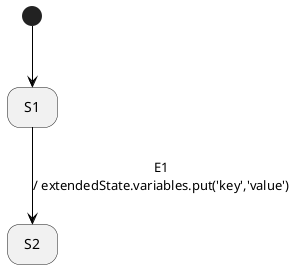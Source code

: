 @startuml
'https://plantuml.com/state-diagram

'hide description area for state without description
hide empty description

state S1
state S2


[*] -[#000000]-> S1
S1 -down[#000000]-> S2 : E1\n/ extendedState.variables.put('key','value')

@enduml